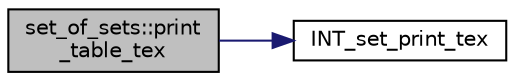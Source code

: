 digraph "set_of_sets::print_table_tex"
{
  edge [fontname="Helvetica",fontsize="10",labelfontname="Helvetica",labelfontsize="10"];
  node [fontname="Helvetica",fontsize="10",shape=record];
  rankdir="LR";
  Node880 [label="set_of_sets::print\l_table_tex",height=0.2,width=0.4,color="black", fillcolor="grey75", style="filled", fontcolor="black"];
  Node880 -> Node881 [color="midnightblue",fontsize="10",style="solid",fontname="Helvetica"];
  Node881 [label="INT_set_print_tex",height=0.2,width=0.4,color="black", fillcolor="white", style="filled",URL="$d5/db4/io__and__os_8h.html#adad0666de5d38c0caa4769f9f4756c0b"];
}
